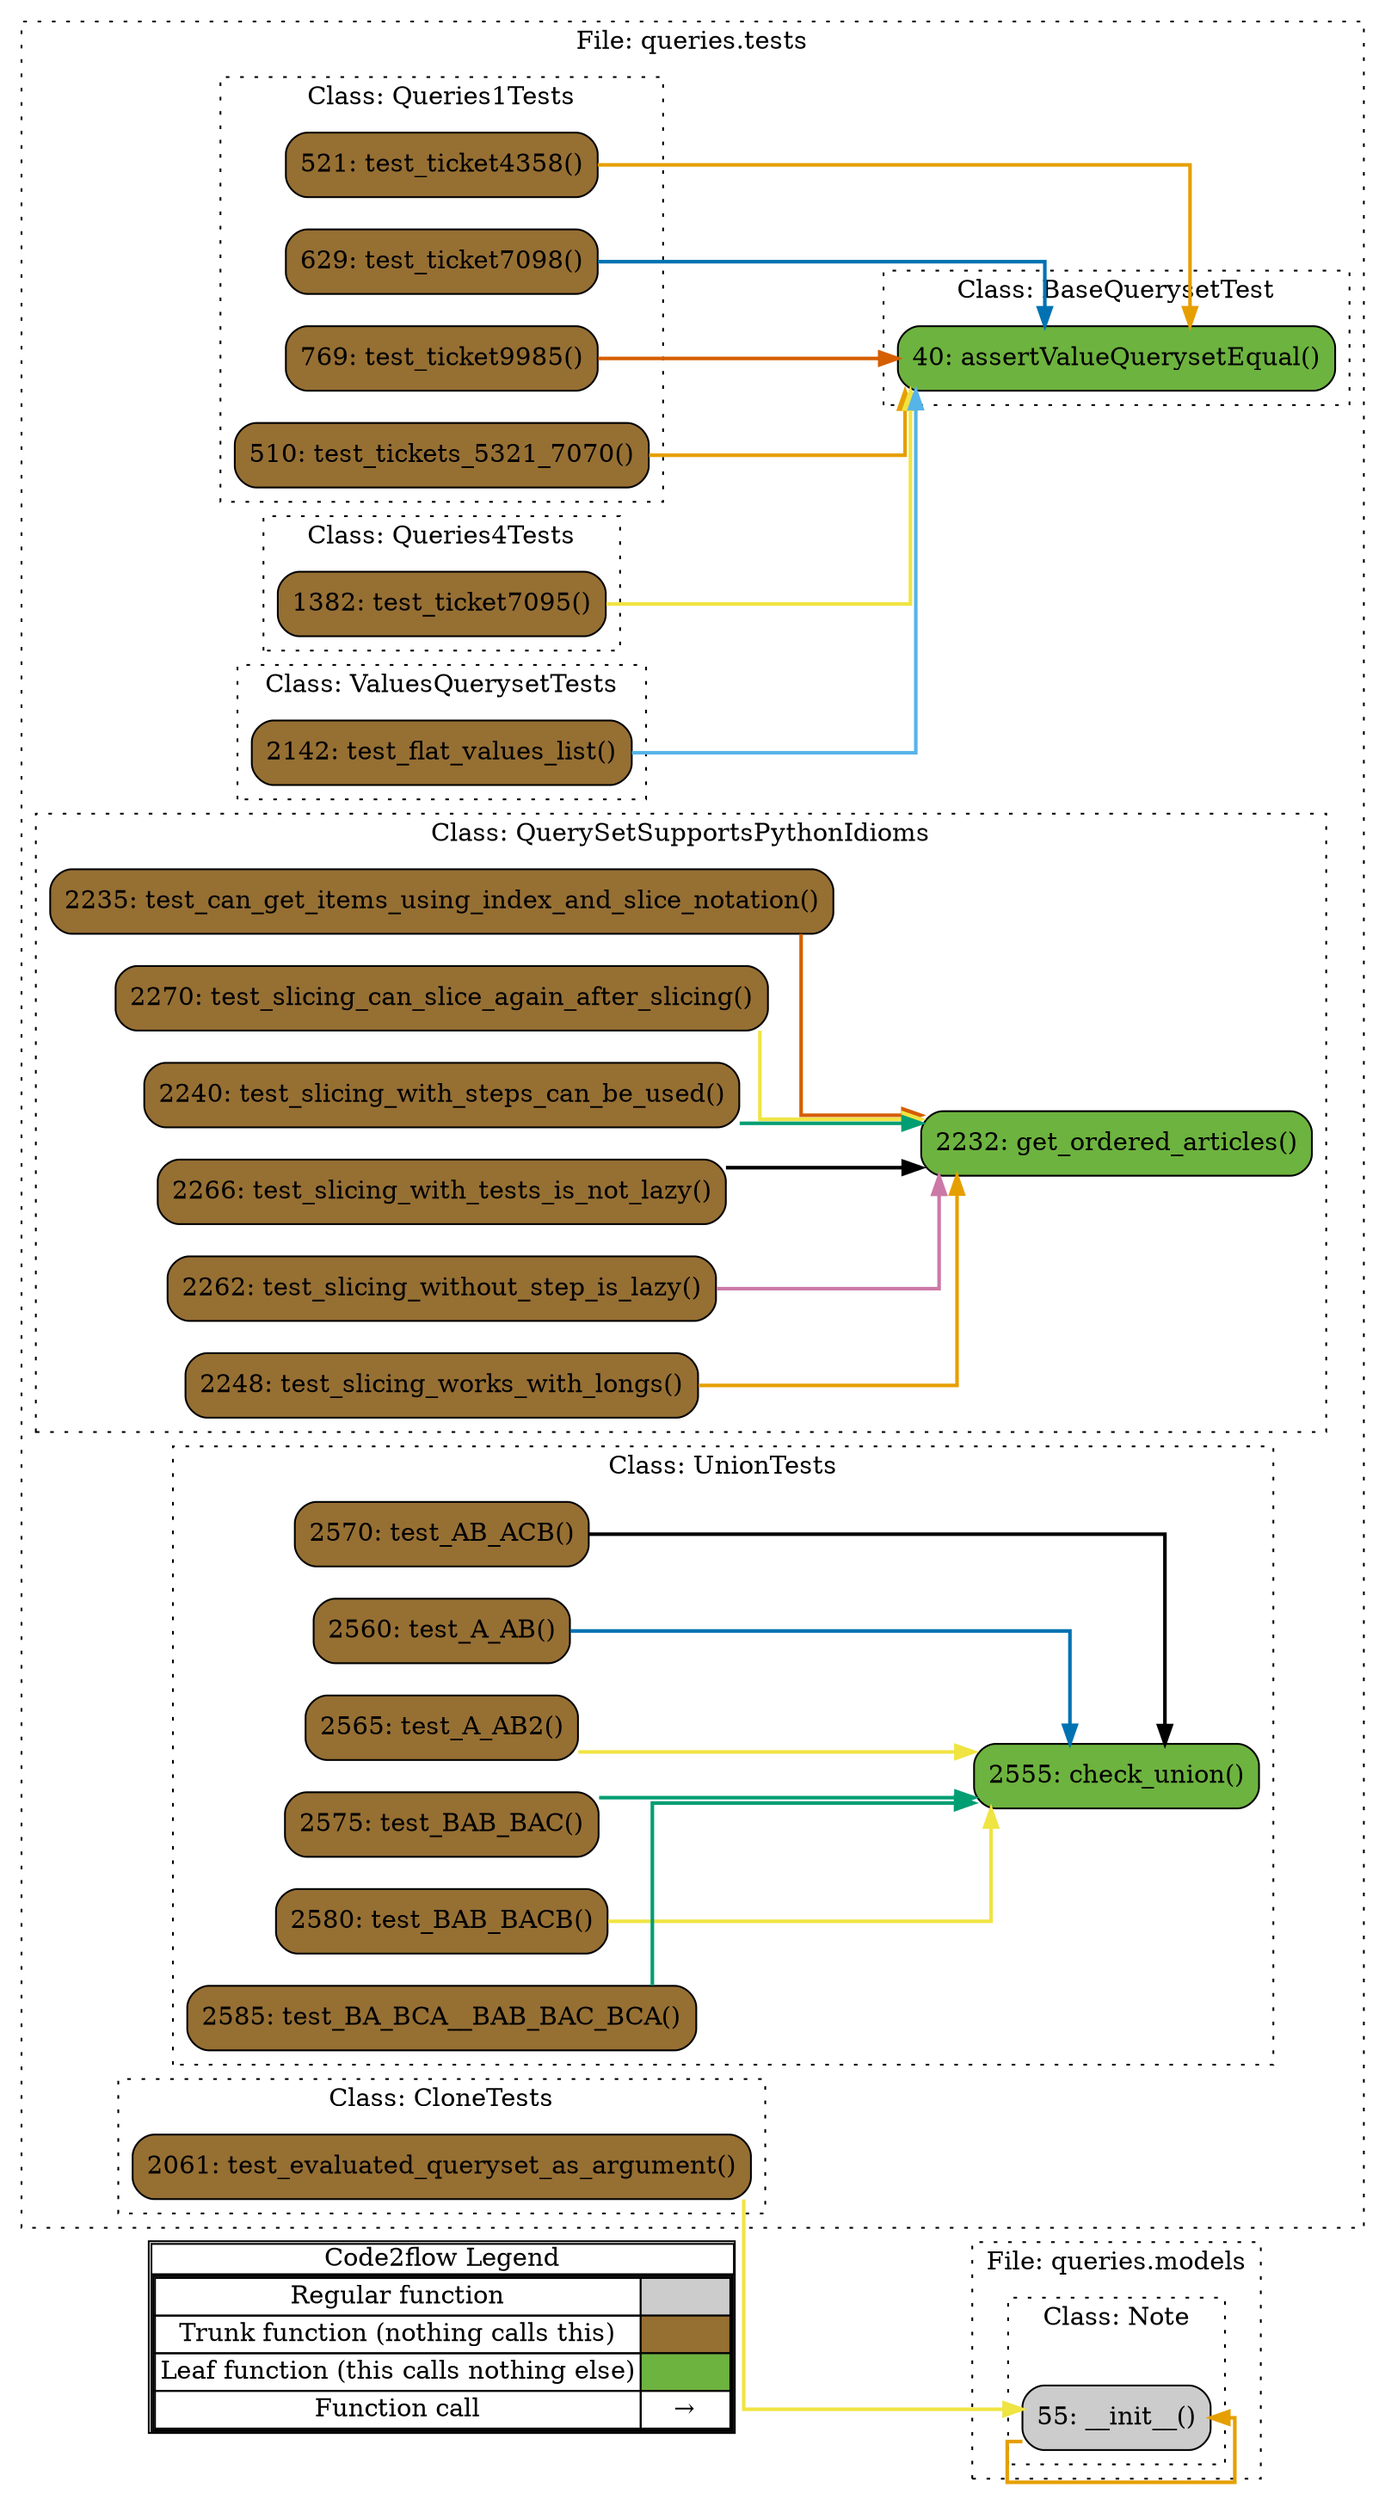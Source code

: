 digraph G {
concentrate=true;
splines="ortho";
rankdir="LR";
subgraph legend{
    rank = min;
    label = "legend";
    Legend [shape=none, margin=0, label = <
        <table cellspacing="0" cellpadding="0" border="1"><tr><td>Code2flow Legend</td></tr><tr><td>
        <table cellspacing="0">
        <tr><td>Regular function</td><td width="50px" bgcolor='#cccccc'></td></tr>
        <tr><td>Trunk function (nothing calls this)</td><td bgcolor='#966F33'></td></tr>
        <tr><td>Leaf function (this calls nothing else)</td><td bgcolor='#6db33f'></td></tr>
        <tr><td>Function call</td><td><font color='black'>&#8594;</font></td></tr>
        </table></td></tr></table>
        >];
}node_58e8ec71 [label="55: __init__()" name="queries.models::Note.__init__" shape="rect" style="rounded,filled" fillcolor="#cccccc" ];
node_ffeb92b1 [label="40: assertValueQuerysetEqual()" name="queries.tests::BaseQuerysetTest.assertValueQuerysetEqual" shape="rect" style="rounded,filled" fillcolor="#6db33f" ];
node_1d57ebdc [label="2061: test_evaluated_queryset_as_argument()" name="queries.tests::CloneTests.test_evaluated_queryset_as_argument" shape="rect" style="rounded,filled" fillcolor="#966F33" ];
node_d3af1e71 [label="521: test_ticket4358()" name="queries.tests::Queries1Tests.test_ticket4358" shape="rect" style="rounded,filled" fillcolor="#966F33" ];
node_1f0b7595 [label="629: test_ticket7098()" name="queries.tests::Queries1Tests.test_ticket7098" shape="rect" style="rounded,filled" fillcolor="#966F33" ];
node_09af0ebe [label="769: test_ticket9985()" name="queries.tests::Queries1Tests.test_ticket9985" shape="rect" style="rounded,filled" fillcolor="#966F33" ];
node_f858b6d9 [label="510: test_tickets_5321_7070()" name="queries.tests::Queries1Tests.test_tickets_5321_7070" shape="rect" style="rounded,filled" fillcolor="#966F33" ];
node_ce750644 [label="1382: test_ticket7095()" name="queries.tests::Queries4Tests.test_ticket7095" shape="rect" style="rounded,filled" fillcolor="#966F33" ];
node_52bde0d2 [label="2232: get_ordered_articles()" name="queries.tests::QuerySetSupportsPythonIdioms.get_ordered_articles" shape="rect" style="rounded,filled" fillcolor="#6db33f" ];
node_49169e4e [label="2235: test_can_get_items_using_index_and_slice_notation()" name="queries.tests::QuerySetSupportsPythonIdioms.test_can_get_items_using_index_and_slice_notation" shape="rect" style="rounded,filled" fillcolor="#966F33" ];
node_010dcc24 [label="2270: test_slicing_can_slice_again_after_slicing()" name="queries.tests::QuerySetSupportsPythonIdioms.test_slicing_can_slice_again_after_slicing" shape="rect" style="rounded,filled" fillcolor="#966F33" ];
node_84a0c053 [label="2240: test_slicing_with_steps_can_be_used()" name="queries.tests::QuerySetSupportsPythonIdioms.test_slicing_with_steps_can_be_used" shape="rect" style="rounded,filled" fillcolor="#966F33" ];
node_5147f3f8 [label="2266: test_slicing_with_tests_is_not_lazy()" name="queries.tests::QuerySetSupportsPythonIdioms.test_slicing_with_tests_is_not_lazy" shape="rect" style="rounded,filled" fillcolor="#966F33" ];
node_12284b57 [label="2262: test_slicing_without_step_is_lazy()" name="queries.tests::QuerySetSupportsPythonIdioms.test_slicing_without_step_is_lazy" shape="rect" style="rounded,filled" fillcolor="#966F33" ];
node_e9f34f01 [label="2248: test_slicing_works_with_longs()" name="queries.tests::QuerySetSupportsPythonIdioms.test_slicing_works_with_longs" shape="rect" style="rounded,filled" fillcolor="#966F33" ];
node_ce077d5f [label="2555: check_union()" name="queries.tests::UnionTests.check_union" shape="rect" style="rounded,filled" fillcolor="#6db33f" ];
node_bd6d87c0 [label="2570: test_AB_ACB()" name="queries.tests::UnionTests.test_AB_ACB" shape="rect" style="rounded,filled" fillcolor="#966F33" ];
node_aab38985 [label="2560: test_A_AB()" name="queries.tests::UnionTests.test_A_AB" shape="rect" style="rounded,filled" fillcolor="#966F33" ];
node_1a6972c4 [label="2565: test_A_AB2()" name="queries.tests::UnionTests.test_A_AB2" shape="rect" style="rounded,filled" fillcolor="#966F33" ];
node_22169eeb [label="2575: test_BAB_BAC()" name="queries.tests::UnionTests.test_BAB_BAC" shape="rect" style="rounded,filled" fillcolor="#966F33" ];
node_428e3ae4 [label="2580: test_BAB_BACB()" name="queries.tests::UnionTests.test_BAB_BACB" shape="rect" style="rounded,filled" fillcolor="#966F33" ];
node_5fca235b [label="2585: test_BA_BCA__BAB_BAC_BCA()" name="queries.tests::UnionTests.test_BA_BCA__BAB_BAC_BCA" shape="rect" style="rounded,filled" fillcolor="#966F33" ];
node_1a5448aa [label="2142: test_flat_values_list()" name="queries.tests::ValuesQuerysetTests.test_flat_values_list" shape="rect" style="rounded,filled" fillcolor="#966F33" ];
node_58e8ec71 -> node_58e8ec71 [color="#E69F00" penwidth="2"];
node_1d57ebdc -> node_58e8ec71 [color="#F0E442" penwidth="2"];
node_d3af1e71 -> node_ffeb92b1 [color="#E69F00" penwidth="2"];
node_d3af1e71 -> node_ffeb92b1 [color="#E69F00" penwidth="2"];
node_1f0b7595 -> node_ffeb92b1 [color="#0072B2" penwidth="2"];
node_09af0ebe -> node_ffeb92b1 [color="#D55E00" penwidth="2"];
node_f858b6d9 -> node_ffeb92b1 [color="#E69F00" penwidth="2"];
node_ce750644 -> node_ffeb92b1 [color="#F0E442" penwidth="2"];
node_49169e4e -> node_52bde0d2 [color="#D55E00" penwidth="2"];
node_49169e4e -> node_52bde0d2 [color="#D55E00" penwidth="2"];
node_010dcc24 -> node_52bde0d2 [color="#F0E442" penwidth="2"];
node_010dcc24 -> node_52bde0d2 [color="#F0E442" penwidth="2"];
node_010dcc24 -> node_52bde0d2 [color="#F0E442" penwidth="2"];
node_010dcc24 -> node_52bde0d2 [color="#F0E442" penwidth="2"];
node_010dcc24 -> node_52bde0d2 [color="#F0E442" penwidth="2"];
node_010dcc24 -> node_52bde0d2 [color="#F0E442" penwidth="2"];
node_010dcc24 -> node_52bde0d2 [color="#F0E442" penwidth="2"];
node_84a0c053 -> node_52bde0d2 [color="#009E73" penwidth="2"];
node_5147f3f8 -> node_52bde0d2 [color="#000000" penwidth="2"];
node_12284b57 -> node_52bde0d2 [color="#CC79A7" penwidth="2"];
node_e9f34f01 -> node_52bde0d2 [color="#E69F00" penwidth="2"];
node_e9f34f01 -> node_52bde0d2 [color="#E69F00" penwidth="2"];
node_e9f34f01 -> node_52bde0d2 [color="#E69F00" penwidth="2"];
node_e9f34f01 -> node_52bde0d2 [color="#E69F00" penwidth="2"];
node_bd6d87c0 -> node_ce077d5f [color="#000000" penwidth="2"];
node_aab38985 -> node_ce077d5f [color="#0072B2" penwidth="2"];
node_1a6972c4 -> node_ce077d5f [color="#F0E442" penwidth="2"];
node_22169eeb -> node_ce077d5f [color="#009E73" penwidth="2"];
node_428e3ae4 -> node_ce077d5f [color="#F0E442" penwidth="2"];
node_5fca235b -> node_ce077d5f [color="#009E73" penwidth="2"];
node_1a5448aa -> node_ffeb92b1 [color="#56B4E9" penwidth="2"];
subgraph cluster_67ba0d1e {
    label="File: queries.models";
    name="queries.models";
    style="filled";
    graph[style=dotted];
    subgraph cluster_d8c51a0c {
        node_58e8ec71;
        label="Class: Note";
        name="Note";
        style="filled";
        graph[style=dotted];
    };
};
subgraph cluster_68f6ab40 {
    label="File: queries.tests";
    name="queries.tests";
    style="filled";
    graph[style=dotted];
    subgraph cluster_b7927768 {
        node_ffeb92b1;
        label="Class: BaseQuerysetTest";
        name="BaseQuerysetTest";
        style="filled";
        graph[style=dotted];
    };
    subgraph cluster_ccd05087 {
        node_f858b6d9 node_d3af1e71 node_1f0b7595 node_09af0ebe;
        label="Class: Queries1Tests";
        name="Queries1Tests";
        style="filled";
        graph[style=dotted];
    };
    subgraph cluster_e5b12767 {
        node_ce750644;
        label="Class: Queries4Tests";
        name="Queries4Tests";
        style="filled";
        graph[style=dotted];
    };
    subgraph cluster_a031d630 {
        node_1d57ebdc;
        label="Class: CloneTests";
        name="CloneTests";
        style="filled";
        graph[style=dotted];
    };
    subgraph cluster_2adb146e {
        node_1a5448aa;
        label="Class: ValuesQuerysetTests";
        name="ValuesQuerysetTests";
        style="filled";
        graph[style=dotted];
    };
    subgraph cluster_c6b81c77 {
        node_52bde0d2 node_49169e4e node_84a0c053 node_e9f34f01 node_12284b57 node_5147f3f8 node_010dcc24;
        label="Class: QuerySetSupportsPythonIdioms";
        name="QuerySetSupportsPythonIdioms";
        style="filled";
        graph[style=dotted];
    };
    subgraph cluster_4ccfed5a {
        node_ce077d5f node_aab38985 node_1a6972c4 node_bd6d87c0 node_22169eeb node_428e3ae4 node_5fca235b;
        label="Class: UnionTests";
        name="UnionTests";
        style="filled";
        graph[style=dotted];
    };
};
}
